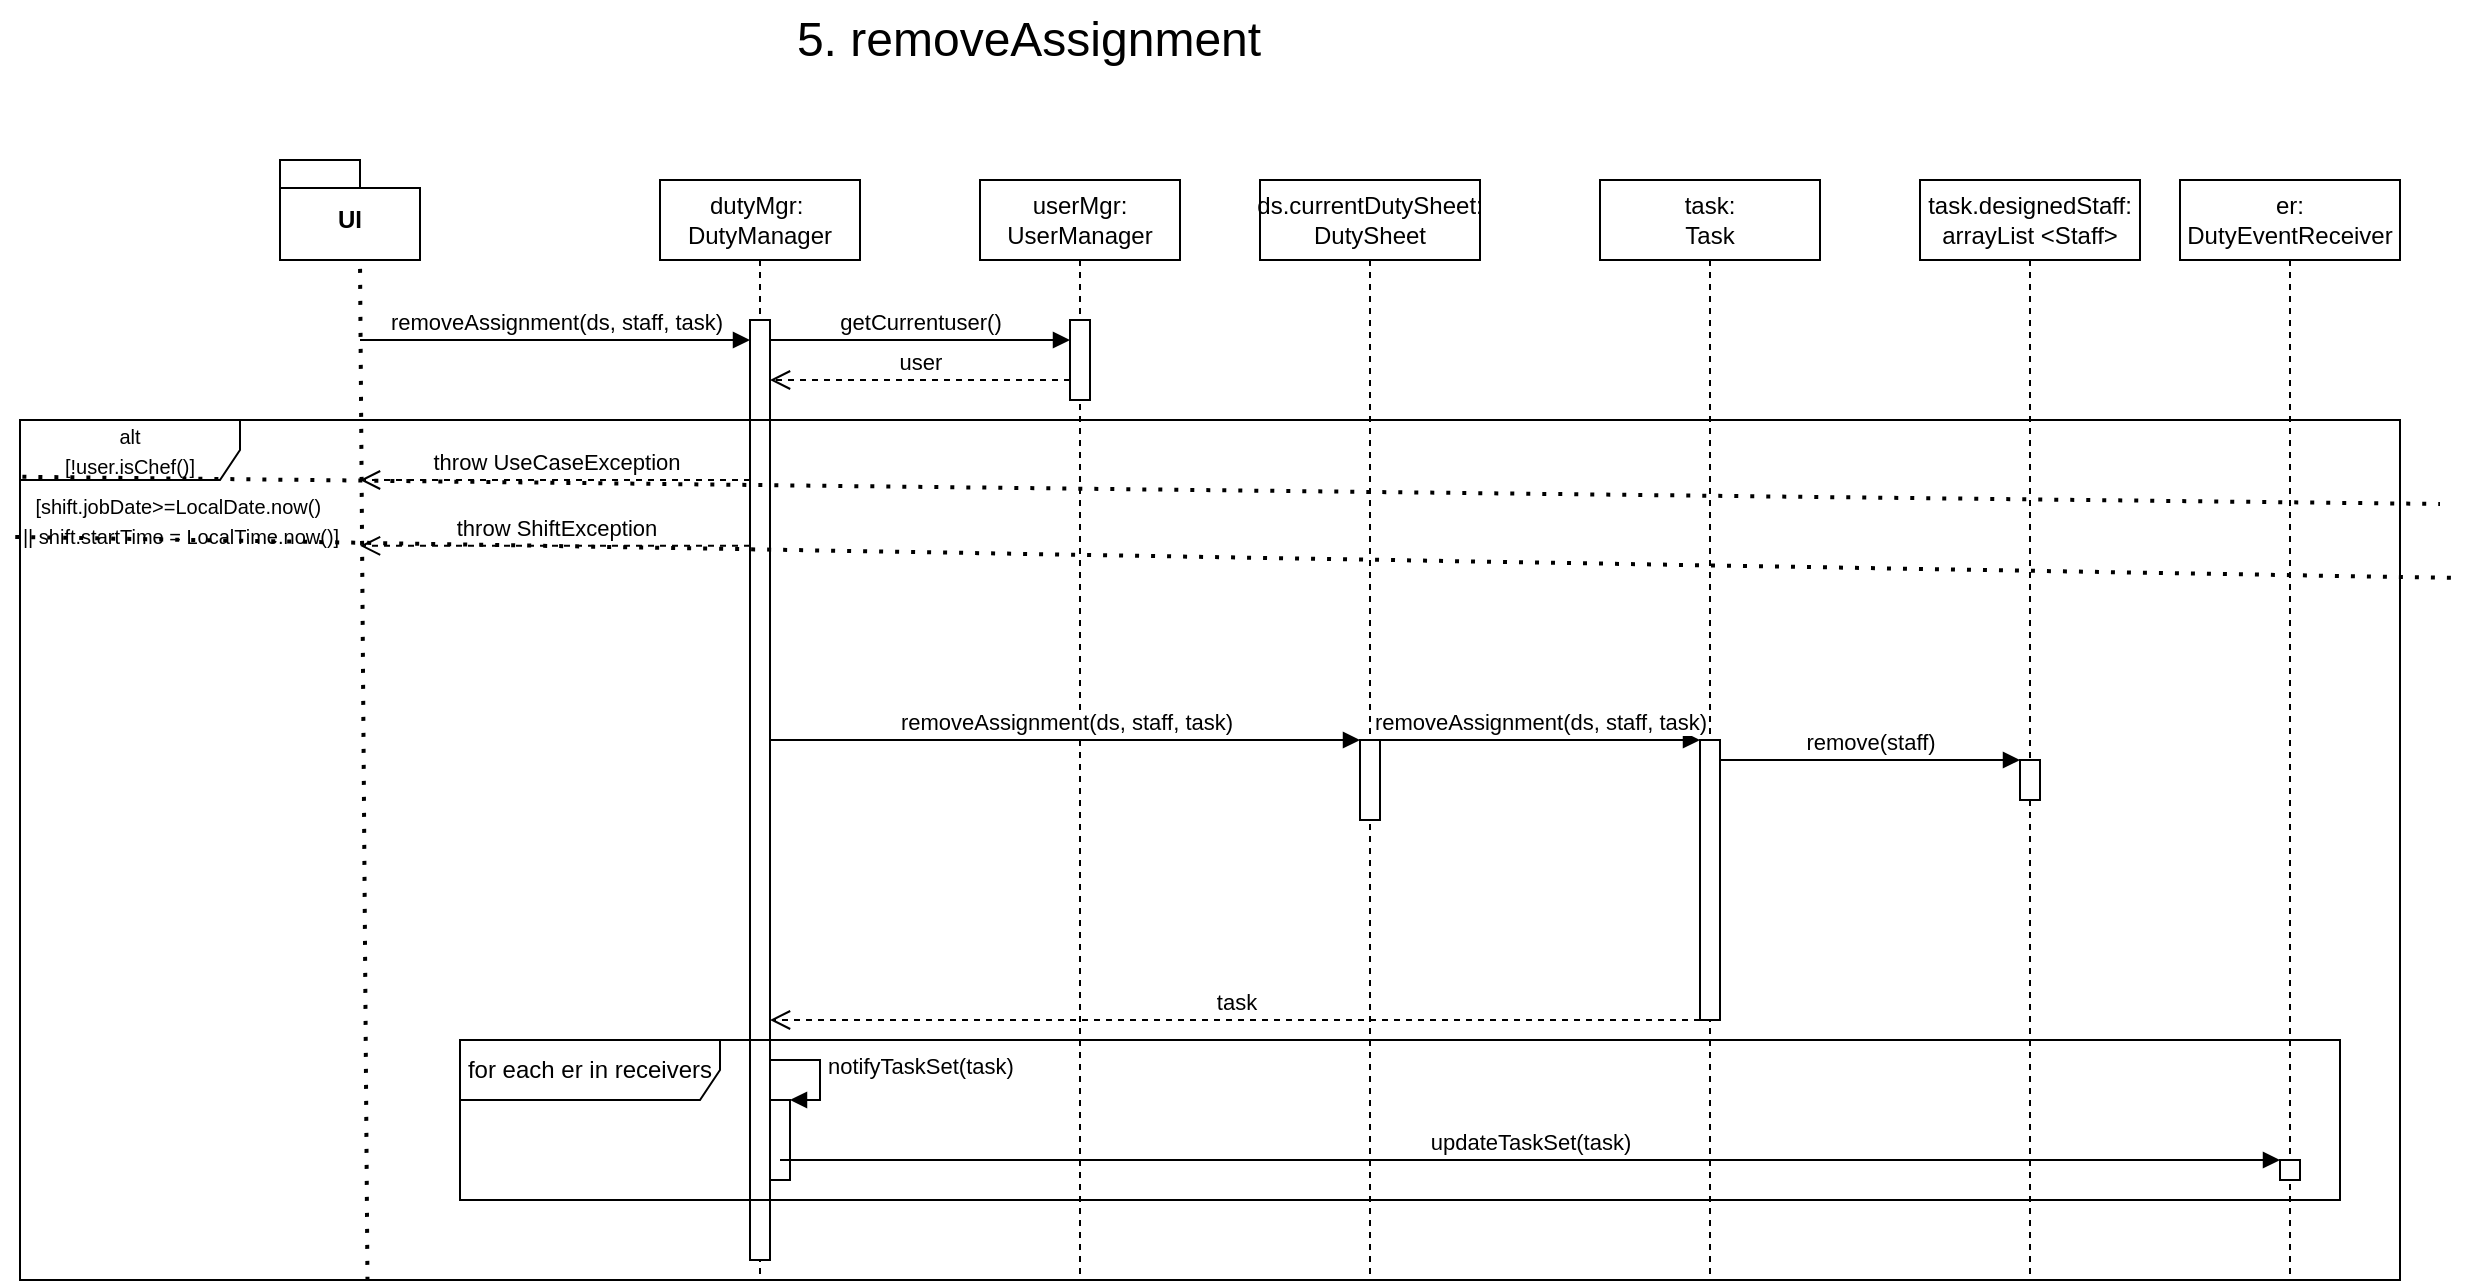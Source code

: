 <mxfile version="24.4.4" type="google">
  <diagram name="Pagina-1" id="8H5LELp-h677-n0Ic8Ls">
    <mxGraphModel grid="1" page="1" gridSize="10" guides="1" tooltips="1" connect="1" arrows="1" fold="1" pageScale="1" pageWidth="827" pageHeight="1169" math="0" shadow="0">
      <root>
        <mxCell id="0" />
        <mxCell id="1" parent="0" />
        <mxCell id="03nvr6FKjruH4JDsNNhB-1" value="" style="endArrow=none;dashed=1;html=1;dashPattern=1 3;strokeWidth=2;rounded=0;exitX=0.146;exitY=1.001;exitDx=0;exitDy=0;exitPerimeter=0;" edge="1" parent="1" source="N8mLKSCBWHVsHnE-KO1W-36">
          <mxGeometry width="50" height="50" relative="1" as="geometry">
            <mxPoint x="80" y="880" as="sourcePoint" />
            <mxPoint x="80" y="160" as="targetPoint" />
          </mxGeometry>
        </mxCell>
        <mxCell id="03nvr6FKjruH4JDsNNhB-2" value="UI" style="shape=folder;fontStyle=1;spacingTop=10;tabWidth=40;tabHeight=14;tabPosition=left;html=1;whiteSpace=wrap;" vertex="1" parent="1">
          <mxGeometry x="40" y="110" width="70" height="50" as="geometry" />
        </mxCell>
        <mxCell id="03nvr6FKjruH4JDsNNhB-3" value="dutyMgr:&amp;nbsp;&lt;div&gt;DutyManager&lt;/div&gt;" style="shape=umlLifeline;perimeter=lifelinePerimeter;whiteSpace=wrap;html=1;container=1;dropTarget=0;collapsible=0;recursiveResize=0;outlineConnect=0;portConstraint=eastwest;newEdgeStyle={&quot;curved&quot;:0,&quot;rounded&quot;:0};" vertex="1" parent="1">
          <mxGeometry x="230" y="120" width="100" height="550" as="geometry" />
        </mxCell>
        <mxCell id="N8mLKSCBWHVsHnE-KO1W-5" value="" style="html=1;points=[[0,0,0,0,5],[0,1,0,0,-5],[1,0,0,0,5],[1,1,0,0,-5]];perimeter=orthogonalPerimeter;outlineConnect=0;targetShapes=umlLifeline;portConstraint=eastwest;newEdgeStyle={&quot;curved&quot;:0,&quot;rounded&quot;:0};" vertex="1" parent="03nvr6FKjruH4JDsNNhB-3">
          <mxGeometry x="45" y="70" width="10" height="470" as="geometry" />
        </mxCell>
        <mxCell id="N8mLKSCBWHVsHnE-KO1W-29" value="" style="html=1;points=[[0,0,0,0,5],[0,1,0,0,-5],[1,0,0,0,5],[1,1,0,0,-5]];perimeter=orthogonalPerimeter;outlineConnect=0;targetShapes=umlLifeline;portConstraint=eastwest;newEdgeStyle={&quot;curved&quot;:0,&quot;rounded&quot;:0};" vertex="1" parent="03nvr6FKjruH4JDsNNhB-3">
          <mxGeometry x="55" y="460" width="10" height="40" as="geometry" />
        </mxCell>
        <mxCell id="N8mLKSCBWHVsHnE-KO1W-30" value="notifyTaskSet(task)" style="html=1;align=left;spacingLeft=2;endArrow=block;rounded=0;edgeStyle=orthogonalEdgeStyle;curved=0;rounded=0;" edge="1" parent="03nvr6FKjruH4JDsNNhB-3">
          <mxGeometry relative="1" as="geometry">
            <mxPoint x="60" y="440" as="sourcePoint" />
            <Array as="points">
              <mxPoint x="55" y="440" />
              <mxPoint x="80" y="440" />
              <mxPoint x="80" y="460" />
            </Array>
            <mxPoint x="65" y="460" as="targetPoint" />
          </mxGeometry>
        </mxCell>
        <mxCell id="N8mLKSCBWHVsHnE-KO1W-1" value="&lt;font style=&quot;font-size: 24px;&quot;&gt;5. removeAssignment&lt;/font&gt;" style="text;html=1;align=center;verticalAlign=middle;resizable=0;points=[];autosize=1;strokeColor=none;fillColor=none;" vertex="1" parent="1">
          <mxGeometry x="284" y="30" width="260" height="40" as="geometry" />
        </mxCell>
        <mxCell id="N8mLKSCBWHVsHnE-KO1W-6" value="removeAssignment(ds, staff, task)" style="html=1;verticalAlign=bottom;endArrow=block;curved=0;rounded=0;" edge="1" parent="1" target="N8mLKSCBWHVsHnE-KO1W-5">
          <mxGeometry width="80" relative="1" as="geometry">
            <mxPoint x="80" y="200" as="sourcePoint" />
            <mxPoint x="260" y="200" as="targetPoint" />
          </mxGeometry>
        </mxCell>
        <mxCell id="N8mLKSCBWHVsHnE-KO1W-7" value="userMgr:&lt;div&gt;UserManager&lt;/div&gt;" style="shape=umlLifeline;perimeter=lifelinePerimeter;whiteSpace=wrap;html=1;container=1;dropTarget=0;collapsible=0;recursiveResize=0;outlineConnect=0;portConstraint=eastwest;newEdgeStyle={&quot;curved&quot;:0,&quot;rounded&quot;:0};" vertex="1" parent="1">
          <mxGeometry x="390" y="120" width="100" height="550" as="geometry" />
        </mxCell>
        <mxCell id="N8mLKSCBWHVsHnE-KO1W-8" value="" style="html=1;points=[[0,0,0,0,5],[0,1,0,0,-5],[1,0,0,0,5],[1,1,0,0,-5]];perimeter=orthogonalPerimeter;outlineConnect=0;targetShapes=umlLifeline;portConstraint=eastwest;newEdgeStyle={&quot;curved&quot;:0,&quot;rounded&quot;:0};" vertex="1" parent="N8mLKSCBWHVsHnE-KO1W-7">
          <mxGeometry x="45" y="70" width="10" height="40" as="geometry" />
        </mxCell>
        <mxCell id="N8mLKSCBWHVsHnE-KO1W-9" value="getCurrentuser()" style="html=1;verticalAlign=bottom;endArrow=block;curved=0;rounded=0;" edge="1" parent="1">
          <mxGeometry width="80" relative="1" as="geometry">
            <mxPoint x="285" y="200" as="sourcePoint" />
            <mxPoint x="435" y="200" as="targetPoint" />
          </mxGeometry>
        </mxCell>
        <mxCell id="N8mLKSCBWHVsHnE-KO1W-10" value="user" style="html=1;verticalAlign=bottom;endArrow=open;dashed=1;endSize=8;curved=0;rounded=0;" edge="1" parent="1" source="N8mLKSCBWHVsHnE-KO1W-8" target="N8mLKSCBWHVsHnE-KO1W-5">
          <mxGeometry relative="1" as="geometry">
            <mxPoint x="470" y="210" as="sourcePoint" />
            <mxPoint x="390" y="210" as="targetPoint" />
            <Array as="points">
              <mxPoint x="380" y="220" />
            </Array>
          </mxGeometry>
        </mxCell>
        <mxCell id="N8mLKSCBWHVsHnE-KO1W-11" value="ds.currentDutySheet:&lt;div&gt;DutySheet&lt;/div&gt;" style="shape=umlLifeline;perimeter=lifelinePerimeter;whiteSpace=wrap;html=1;container=1;dropTarget=0;collapsible=0;recursiveResize=0;outlineConnect=0;portConstraint=eastwest;newEdgeStyle={&quot;curved&quot;:0,&quot;rounded&quot;:0};" vertex="1" parent="1">
          <mxGeometry x="530" y="120" width="110" height="550" as="geometry" />
        </mxCell>
        <mxCell id="N8mLKSCBWHVsHnE-KO1W-12" value="" style="html=1;points=[[0,0,0,0,5],[0,1,0,0,-5],[1,0,0,0,5],[1,1,0,0,-5]];perimeter=orthogonalPerimeter;outlineConnect=0;targetShapes=umlLifeline;portConstraint=eastwest;newEdgeStyle={&quot;curved&quot;:0,&quot;rounded&quot;:0};" vertex="1" parent="N8mLKSCBWHVsHnE-KO1W-11">
          <mxGeometry x="50" y="280" width="10" height="40" as="geometry" />
        </mxCell>
        <mxCell id="N8mLKSCBWHVsHnE-KO1W-13" value="removeAssignment(ds, staff, task)" style="html=1;verticalAlign=bottom;endArrow=block;curved=0;rounded=0;" edge="1" parent="1" target="N8mLKSCBWHVsHnE-KO1W-12">
          <mxGeometry width="80" relative="1" as="geometry">
            <mxPoint x="285" y="400" as="sourcePoint" />
            <mxPoint x="595" y="400" as="targetPoint" />
          </mxGeometry>
        </mxCell>
        <mxCell id="N8mLKSCBWHVsHnE-KO1W-14" value="task:&lt;div&gt;Task&lt;/div&gt;" style="shape=umlLifeline;perimeter=lifelinePerimeter;whiteSpace=wrap;html=1;container=1;dropTarget=0;collapsible=0;recursiveResize=0;outlineConnect=0;portConstraint=eastwest;newEdgeStyle={&quot;curved&quot;:0,&quot;rounded&quot;:0};" vertex="1" parent="1">
          <mxGeometry x="700" y="120" width="110" height="550" as="geometry" />
        </mxCell>
        <mxCell id="N8mLKSCBWHVsHnE-KO1W-15" value="" style="html=1;points=[[0,0,0,0,5],[0,1,0,0,-5],[1,0,0,0,5],[1,1,0,0,-5]];perimeter=orthogonalPerimeter;outlineConnect=0;targetShapes=umlLifeline;portConstraint=eastwest;newEdgeStyle={&quot;curved&quot;:0,&quot;rounded&quot;:0};" vertex="1" parent="N8mLKSCBWHVsHnE-KO1W-14">
          <mxGeometry x="50" y="280" width="10" height="140" as="geometry" />
        </mxCell>
        <mxCell id="N8mLKSCBWHVsHnE-KO1W-16" value="removeAssignment(ds, staff, task)" style="html=1;verticalAlign=bottom;endArrow=block;curved=0;rounded=0;" edge="1" parent="1" target="N8mLKSCBWHVsHnE-KO1W-15">
          <mxGeometry width="80" relative="1" as="geometry">
            <mxPoint x="590" y="400" as="sourcePoint" />
            <mxPoint x="720" y="400" as="targetPoint" />
          </mxGeometry>
        </mxCell>
        <mxCell id="N8mLKSCBWHVsHnE-KO1W-18" value="remove(staff)" style="html=1;verticalAlign=bottom;endArrow=block;curved=0;rounded=0;" edge="1" parent="1">
          <mxGeometry width="80" relative="1" as="geometry">
            <mxPoint x="760" y="410" as="sourcePoint" />
            <mxPoint x="910" y="410" as="targetPoint" />
          </mxGeometry>
        </mxCell>
        <mxCell id="N8mLKSCBWHVsHnE-KO1W-20" value="task.designedStaff:&lt;div&gt;&lt;div&gt;arrayList &amp;lt;Staff&amp;gt;&lt;/div&gt;&lt;/div&gt;" style="shape=umlLifeline;perimeter=lifelinePerimeter;whiteSpace=wrap;html=1;container=1;dropTarget=0;collapsible=0;recursiveResize=0;outlineConnect=0;portConstraint=eastwest;newEdgeStyle={&quot;curved&quot;:0,&quot;rounded&quot;:0};" vertex="1" parent="1">
          <mxGeometry x="860" y="120" width="110" height="550" as="geometry" />
        </mxCell>
        <mxCell id="N8mLKSCBWHVsHnE-KO1W-21" value="" style="html=1;points=[[0,0,0,0,5],[0,1,0,0,-5],[1,0,0,0,5],[1,1,0,0,-5]];perimeter=orthogonalPerimeter;outlineConnect=0;targetShapes=umlLifeline;portConstraint=eastwest;newEdgeStyle={&quot;curved&quot;:0,&quot;rounded&quot;:0};" vertex="1" parent="N8mLKSCBWHVsHnE-KO1W-20">
          <mxGeometry x="50" y="290" width="10" height="20" as="geometry" />
        </mxCell>
        <mxCell id="N8mLKSCBWHVsHnE-KO1W-26" value="er:&lt;div&gt;DutyEventReceiver&lt;/div&gt;" style="shape=umlLifeline;perimeter=lifelinePerimeter;whiteSpace=wrap;html=1;container=1;dropTarget=0;collapsible=0;recursiveResize=0;outlineConnect=0;portConstraint=eastwest;newEdgeStyle={&quot;curved&quot;:0,&quot;rounded&quot;:0};" vertex="1" parent="1">
          <mxGeometry x="990" y="120" width="110" height="550" as="geometry" />
        </mxCell>
        <mxCell id="N8mLKSCBWHVsHnE-KO1W-27" value="" style="html=1;points=[[0,0,0,0,5],[0,1,0,0,-5],[1,0,0,0,5],[1,1,0,0,-5]];perimeter=orthogonalPerimeter;outlineConnect=0;targetShapes=umlLifeline;portConstraint=eastwest;newEdgeStyle={&quot;curved&quot;:0,&quot;rounded&quot;:0};" vertex="1" parent="N8mLKSCBWHVsHnE-KO1W-26">
          <mxGeometry x="50" y="490" width="10" height="10" as="geometry" />
        </mxCell>
        <mxCell id="N8mLKSCBWHVsHnE-KO1W-31" value="task" style="html=1;verticalAlign=bottom;endArrow=open;dashed=1;endSize=8;curved=0;rounded=0;" edge="1" parent="1">
          <mxGeometry relative="1" as="geometry">
            <mxPoint x="750" y="540" as="sourcePoint" />
            <mxPoint x="285" y="540" as="targetPoint" />
          </mxGeometry>
        </mxCell>
        <mxCell id="N8mLKSCBWHVsHnE-KO1W-33" value="updateTaskSet(task)" style="html=1;verticalAlign=bottom;endArrow=block;curved=0;rounded=0;" edge="1" parent="1" target="N8mLKSCBWHVsHnE-KO1W-27">
          <mxGeometry width="80" relative="1" as="geometry">
            <mxPoint x="290" y="610" as="sourcePoint" />
            <mxPoint x="435" y="610" as="targetPoint" />
          </mxGeometry>
        </mxCell>
        <mxCell id="N8mLKSCBWHVsHnE-KO1W-35" value="for each er in receivers" style="shape=umlFrame;whiteSpace=wrap;html=1;pointerEvents=0;width=130;height=30;" vertex="1" parent="1">
          <mxGeometry x="130" y="550" width="940" height="80" as="geometry" />
        </mxCell>
        <mxCell id="N8mLKSCBWHVsHnE-KO1W-36" value="&lt;font style=&quot;font-size: 10px;&quot;&gt;alt&lt;/font&gt;&lt;div&gt;&lt;font style=&quot;font-size: 10px;&quot;&gt;[!user.isChef()]&lt;/font&gt;&lt;/div&gt;" style="shape=umlFrame;whiteSpace=wrap;html=1;pointerEvents=0;width=110;height=30;" vertex="1" parent="1">
          <mxGeometry x="-90" y="240" width="1190" height="430" as="geometry" />
        </mxCell>
        <mxCell id="N8mLKSCBWHVsHnE-KO1W-37" value="throw UseCaseException" style="html=1;verticalAlign=bottom;endArrow=open;dashed=1;endSize=8;curved=0;rounded=0;" edge="1" parent="1">
          <mxGeometry relative="1" as="geometry">
            <mxPoint x="275" y="270" as="sourcePoint" />
            <mxPoint x="80" y="270" as="targetPoint" />
          </mxGeometry>
        </mxCell>
        <mxCell id="N8mLKSCBWHVsHnE-KO1W-38" value="" style="endArrow=none;dashed=1;html=1;dashPattern=1 3;strokeWidth=2;rounded=0;exitX=0.001;exitY=0.066;exitDx=0;exitDy=0;exitPerimeter=0;" edge="1" parent="1" source="N8mLKSCBWHVsHnE-KO1W-36">
          <mxGeometry width="50" height="50" relative="1" as="geometry">
            <mxPoint x="-30.3" y="281.56" as="sourcePoint" />
            <mxPoint x="1120" y="282" as="targetPoint" />
          </mxGeometry>
        </mxCell>
        <mxCell id="N8mLKSCBWHVsHnE-KO1W-39" value="" style="endArrow=none;dashed=1;html=1;dashPattern=1 3;strokeWidth=2;rounded=0;exitX=-0.002;exitY=0.136;exitDx=0;exitDy=0;exitPerimeter=0;" edge="1" parent="1" source="N8mLKSCBWHVsHnE-KO1W-36">
          <mxGeometry width="50" height="50" relative="1" as="geometry">
            <mxPoint x="-29.3" y="318.56" as="sourcePoint" />
            <mxPoint x="1130" y="319" as="targetPoint" />
          </mxGeometry>
        </mxCell>
        <mxCell id="N8mLKSCBWHVsHnE-KO1W-40" value="&lt;font style=&quot;font-size: 10px;&quot;&gt;[shift.jobDate&amp;gt;=LocalDate.now()&amp;nbsp;&lt;/font&gt;&lt;div&gt;&lt;font style=&quot;font-size: 10px;&quot;&gt;|| shift.startTime = LocalTime.now()&lt;/font&gt;&lt;span style=&quot;font-size: 10px; background-color: initial;&quot;&gt;]&lt;/span&gt;&lt;/div&gt;" style="text;html=1;align=center;verticalAlign=middle;resizable=0;points=[];autosize=1;strokeColor=none;fillColor=none;" vertex="1" parent="1">
          <mxGeometry x="-100" y="270" width="180" height="40" as="geometry" />
        </mxCell>
        <mxCell id="N8mLKSCBWHVsHnE-KO1W-41" value="throw ShiftException" style="html=1;verticalAlign=bottom;endArrow=open;dashed=1;endSize=8;curved=0;rounded=0;" edge="1" parent="1">
          <mxGeometry relative="1" as="geometry">
            <mxPoint x="275" y="302.9" as="sourcePoint" />
            <mxPoint x="80" y="302.9" as="targetPoint" />
          </mxGeometry>
        </mxCell>
      </root>
    </mxGraphModel>
  </diagram>
</mxfile>
